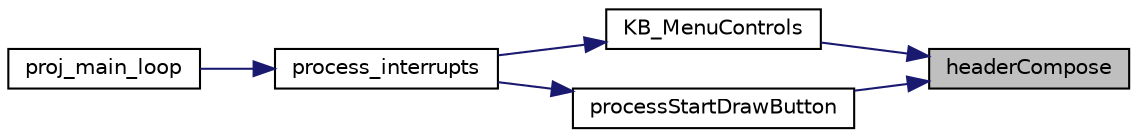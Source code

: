 digraph "headerCompose"
{
 // LATEX_PDF_SIZE
  edge [fontname="Helvetica",fontsize="10",labelfontname="Helvetica",labelfontsize="10"];
  node [fontname="Helvetica",fontsize="10",shape=record];
  rankdir="RL";
  Node1 [label="headerCompose",height=0.2,width=0.4,color="black", fillcolor="grey75", style="filled", fontcolor="black",tooltip="This function draws the top bar of the game in drawing and guessing modes."];
  Node1 -> Node2 [dir="back",color="midnightblue",fontsize="10",style="solid"];
  Node2 [label="KB_MenuControls",height=0.2,width=0.4,color="black", fillcolor="white", style="filled",URL="$menu_8c.html#a0003deda87fcc4090e53c2775f163144",tooltip="This function process the pressing of jeys by the player and realizes the function correct action for..."];
  Node2 -> Node3 [dir="back",color="midnightblue",fontsize="10",style="solid"];
  Node3 [label="process_interrupts",height=0.2,width=0.4,color="black", fillcolor="white", style="filled",URL="$main_8c.html#a9c74859d9e32b26fca9274d294eff910",tooltip=" "];
  Node3 -> Node4 [dir="back",color="midnightblue",fontsize="10",style="solid"];
  Node4 [label="proj_main_loop",height=0.2,width=0.4,color="black", fillcolor="white", style="filled",URL="$main_8c.html#a2a16f651eccbd248e1ad3b3b924b143b",tooltip=" "];
  Node1 -> Node5 [dir="back",color="midnightblue",fontsize="10",style="solid"];
  Node5 [label="processStartDrawButton",height=0.2,width=0.4,color="black", fillcolor="white", style="filled",URL="$menu_8c.html#a6a4c43846a973f849b2027363176dcb2",tooltip="This function detects it the player is pressing the draw button and if the press if valid...."];
  Node5 -> Node3 [dir="back",color="midnightblue",fontsize="10",style="solid"];
}
